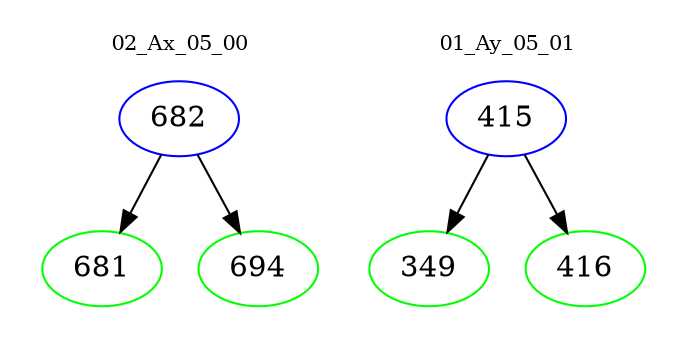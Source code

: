 digraph{
subgraph cluster_0 {
color = white
label = "02_Ax_05_00";
fontsize=10;
T0_682 [label="682", color="blue"]
T0_682 -> T0_681 [color="black"]
T0_681 [label="681", color="green"]
T0_682 -> T0_694 [color="black"]
T0_694 [label="694", color="green"]
}
subgraph cluster_1 {
color = white
label = "01_Ay_05_01";
fontsize=10;
T1_415 [label="415", color="blue"]
T1_415 -> T1_349 [color="black"]
T1_349 [label="349", color="green"]
T1_415 -> T1_416 [color="black"]
T1_416 [label="416", color="green"]
}
}

